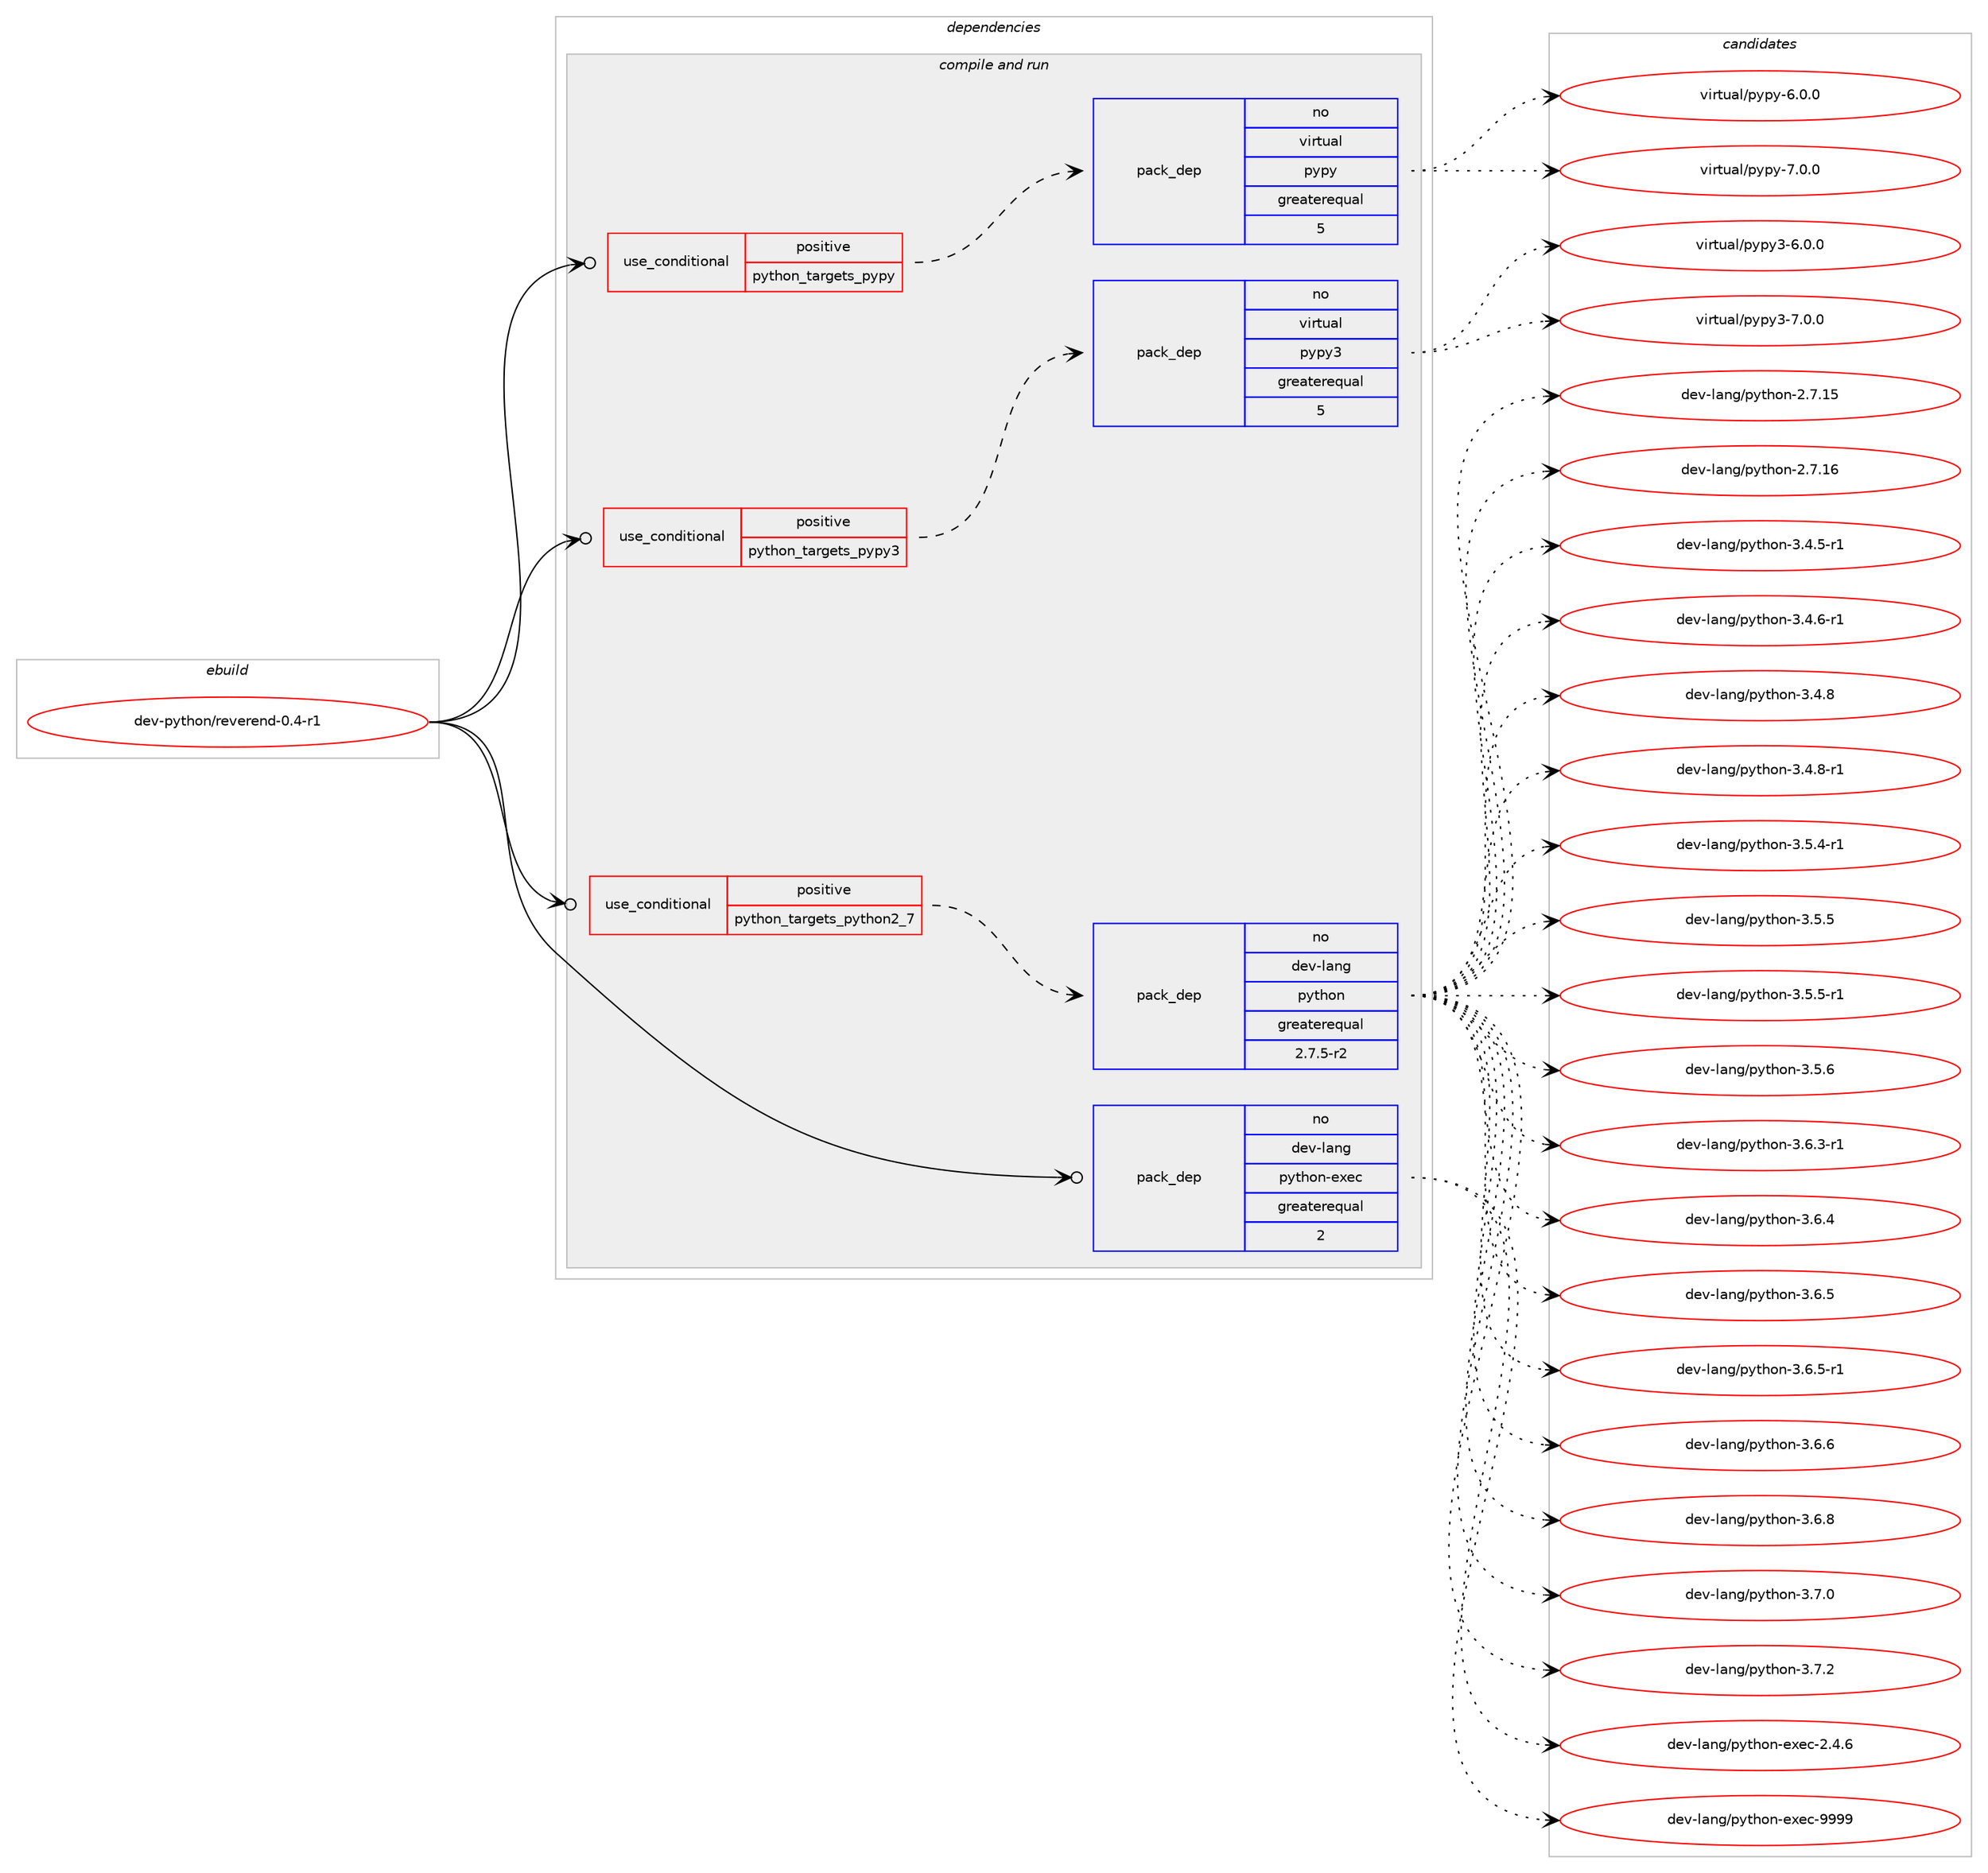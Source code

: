 digraph prolog {

# *************
# Graph options
# *************

newrank=true;
concentrate=true;
compound=true;
graph [rankdir=LR,fontname=Helvetica,fontsize=10,ranksep=1.5];#, ranksep=2.5, nodesep=0.2];
edge  [arrowhead=vee];
node  [fontname=Helvetica,fontsize=10];

# **********
# The ebuild
# **********

subgraph cluster_leftcol {
color=gray;
rank=same;
label=<<i>ebuild</i>>;
id [label="dev-python/reverend-0.4-r1", color=red, width=4, href="../dev-python/reverend-0.4-r1.svg"];
}

# ****************
# The dependencies
# ****************

subgraph cluster_midcol {
color=gray;
label=<<i>dependencies</i>>;
subgraph cluster_compile {
fillcolor="#eeeeee";
style=filled;
label=<<i>compile</i>>;
}
subgraph cluster_compileandrun {
fillcolor="#eeeeee";
style=filled;
label=<<i>compile and run</i>>;
subgraph cond383905 {
dependency1439276 [label=<<TABLE BORDER="0" CELLBORDER="1" CELLSPACING="0" CELLPADDING="4"><TR><TD ROWSPAN="3" CELLPADDING="10">use_conditional</TD></TR><TR><TD>positive</TD></TR><TR><TD>python_targets_pypy</TD></TR></TABLE>>, shape=none, color=red];
subgraph pack1032009 {
dependency1439277 [label=<<TABLE BORDER="0" CELLBORDER="1" CELLSPACING="0" CELLPADDING="4" WIDTH="220"><TR><TD ROWSPAN="6" CELLPADDING="30">pack_dep</TD></TR><TR><TD WIDTH="110">no</TD></TR><TR><TD>virtual</TD></TR><TR><TD>pypy</TD></TR><TR><TD>greaterequal</TD></TR><TR><TD>5</TD></TR></TABLE>>, shape=none, color=blue];
}
dependency1439276:e -> dependency1439277:w [weight=20,style="dashed",arrowhead="vee"];
}
id:e -> dependency1439276:w [weight=20,style="solid",arrowhead="odotvee"];
subgraph cond383906 {
dependency1439278 [label=<<TABLE BORDER="0" CELLBORDER="1" CELLSPACING="0" CELLPADDING="4"><TR><TD ROWSPAN="3" CELLPADDING="10">use_conditional</TD></TR><TR><TD>positive</TD></TR><TR><TD>python_targets_pypy3</TD></TR></TABLE>>, shape=none, color=red];
subgraph pack1032010 {
dependency1439279 [label=<<TABLE BORDER="0" CELLBORDER="1" CELLSPACING="0" CELLPADDING="4" WIDTH="220"><TR><TD ROWSPAN="6" CELLPADDING="30">pack_dep</TD></TR><TR><TD WIDTH="110">no</TD></TR><TR><TD>virtual</TD></TR><TR><TD>pypy3</TD></TR><TR><TD>greaterequal</TD></TR><TR><TD>5</TD></TR></TABLE>>, shape=none, color=blue];
}
dependency1439278:e -> dependency1439279:w [weight=20,style="dashed",arrowhead="vee"];
}
id:e -> dependency1439278:w [weight=20,style="solid",arrowhead="odotvee"];
subgraph cond383907 {
dependency1439280 [label=<<TABLE BORDER="0" CELLBORDER="1" CELLSPACING="0" CELLPADDING="4"><TR><TD ROWSPAN="3" CELLPADDING="10">use_conditional</TD></TR><TR><TD>positive</TD></TR><TR><TD>python_targets_python2_7</TD></TR></TABLE>>, shape=none, color=red];
subgraph pack1032011 {
dependency1439281 [label=<<TABLE BORDER="0" CELLBORDER="1" CELLSPACING="0" CELLPADDING="4" WIDTH="220"><TR><TD ROWSPAN="6" CELLPADDING="30">pack_dep</TD></TR><TR><TD WIDTH="110">no</TD></TR><TR><TD>dev-lang</TD></TR><TR><TD>python</TD></TR><TR><TD>greaterequal</TD></TR><TR><TD>2.7.5-r2</TD></TR></TABLE>>, shape=none, color=blue];
}
dependency1439280:e -> dependency1439281:w [weight=20,style="dashed",arrowhead="vee"];
}
id:e -> dependency1439280:w [weight=20,style="solid",arrowhead="odotvee"];
subgraph pack1032012 {
dependency1439282 [label=<<TABLE BORDER="0" CELLBORDER="1" CELLSPACING="0" CELLPADDING="4" WIDTH="220"><TR><TD ROWSPAN="6" CELLPADDING="30">pack_dep</TD></TR><TR><TD WIDTH="110">no</TD></TR><TR><TD>dev-lang</TD></TR><TR><TD>python-exec</TD></TR><TR><TD>greaterequal</TD></TR><TR><TD>2</TD></TR></TABLE>>, shape=none, color=blue];
}
id:e -> dependency1439282:w [weight=20,style="solid",arrowhead="odotvee"];
}
subgraph cluster_run {
fillcolor="#eeeeee";
style=filled;
label=<<i>run</i>>;
}
}

# **************
# The candidates
# **************

subgraph cluster_choices {
rank=same;
color=gray;
label=<<i>candidates</i>>;

subgraph choice1032009 {
color=black;
nodesep=1;
choice1181051141161179710847112121112121455446484648 [label="virtual/pypy-6.0.0", color=red, width=4,href="../virtual/pypy-6.0.0.svg"];
choice1181051141161179710847112121112121455546484648 [label="virtual/pypy-7.0.0", color=red, width=4,href="../virtual/pypy-7.0.0.svg"];
dependency1439277:e -> choice1181051141161179710847112121112121455446484648:w [style=dotted,weight="100"];
dependency1439277:e -> choice1181051141161179710847112121112121455546484648:w [style=dotted,weight="100"];
}
subgraph choice1032010 {
color=black;
nodesep=1;
choice118105114116117971084711212111212151455446484648 [label="virtual/pypy3-6.0.0", color=red, width=4,href="../virtual/pypy3-6.0.0.svg"];
choice118105114116117971084711212111212151455546484648 [label="virtual/pypy3-7.0.0", color=red, width=4,href="../virtual/pypy3-7.0.0.svg"];
dependency1439279:e -> choice118105114116117971084711212111212151455446484648:w [style=dotted,weight="100"];
dependency1439279:e -> choice118105114116117971084711212111212151455546484648:w [style=dotted,weight="100"];
}
subgraph choice1032011 {
color=black;
nodesep=1;
choice10010111845108971101034711212111610411111045504655464953 [label="dev-lang/python-2.7.15", color=red, width=4,href="../dev-lang/python-2.7.15.svg"];
choice10010111845108971101034711212111610411111045504655464954 [label="dev-lang/python-2.7.16", color=red, width=4,href="../dev-lang/python-2.7.16.svg"];
choice1001011184510897110103471121211161041111104551465246534511449 [label="dev-lang/python-3.4.5-r1", color=red, width=4,href="../dev-lang/python-3.4.5-r1.svg"];
choice1001011184510897110103471121211161041111104551465246544511449 [label="dev-lang/python-3.4.6-r1", color=red, width=4,href="../dev-lang/python-3.4.6-r1.svg"];
choice100101118451089711010347112121116104111110455146524656 [label="dev-lang/python-3.4.8", color=red, width=4,href="../dev-lang/python-3.4.8.svg"];
choice1001011184510897110103471121211161041111104551465246564511449 [label="dev-lang/python-3.4.8-r1", color=red, width=4,href="../dev-lang/python-3.4.8-r1.svg"];
choice1001011184510897110103471121211161041111104551465346524511449 [label="dev-lang/python-3.5.4-r1", color=red, width=4,href="../dev-lang/python-3.5.4-r1.svg"];
choice100101118451089711010347112121116104111110455146534653 [label="dev-lang/python-3.5.5", color=red, width=4,href="../dev-lang/python-3.5.5.svg"];
choice1001011184510897110103471121211161041111104551465346534511449 [label="dev-lang/python-3.5.5-r1", color=red, width=4,href="../dev-lang/python-3.5.5-r1.svg"];
choice100101118451089711010347112121116104111110455146534654 [label="dev-lang/python-3.5.6", color=red, width=4,href="../dev-lang/python-3.5.6.svg"];
choice1001011184510897110103471121211161041111104551465446514511449 [label="dev-lang/python-3.6.3-r1", color=red, width=4,href="../dev-lang/python-3.6.3-r1.svg"];
choice100101118451089711010347112121116104111110455146544652 [label="dev-lang/python-3.6.4", color=red, width=4,href="../dev-lang/python-3.6.4.svg"];
choice100101118451089711010347112121116104111110455146544653 [label="dev-lang/python-3.6.5", color=red, width=4,href="../dev-lang/python-3.6.5.svg"];
choice1001011184510897110103471121211161041111104551465446534511449 [label="dev-lang/python-3.6.5-r1", color=red, width=4,href="../dev-lang/python-3.6.5-r1.svg"];
choice100101118451089711010347112121116104111110455146544654 [label="dev-lang/python-3.6.6", color=red, width=4,href="../dev-lang/python-3.6.6.svg"];
choice100101118451089711010347112121116104111110455146544656 [label="dev-lang/python-3.6.8", color=red, width=4,href="../dev-lang/python-3.6.8.svg"];
choice100101118451089711010347112121116104111110455146554648 [label="dev-lang/python-3.7.0", color=red, width=4,href="../dev-lang/python-3.7.0.svg"];
choice100101118451089711010347112121116104111110455146554650 [label="dev-lang/python-3.7.2", color=red, width=4,href="../dev-lang/python-3.7.2.svg"];
dependency1439281:e -> choice10010111845108971101034711212111610411111045504655464953:w [style=dotted,weight="100"];
dependency1439281:e -> choice10010111845108971101034711212111610411111045504655464954:w [style=dotted,weight="100"];
dependency1439281:e -> choice1001011184510897110103471121211161041111104551465246534511449:w [style=dotted,weight="100"];
dependency1439281:e -> choice1001011184510897110103471121211161041111104551465246544511449:w [style=dotted,weight="100"];
dependency1439281:e -> choice100101118451089711010347112121116104111110455146524656:w [style=dotted,weight="100"];
dependency1439281:e -> choice1001011184510897110103471121211161041111104551465246564511449:w [style=dotted,weight="100"];
dependency1439281:e -> choice1001011184510897110103471121211161041111104551465346524511449:w [style=dotted,weight="100"];
dependency1439281:e -> choice100101118451089711010347112121116104111110455146534653:w [style=dotted,weight="100"];
dependency1439281:e -> choice1001011184510897110103471121211161041111104551465346534511449:w [style=dotted,weight="100"];
dependency1439281:e -> choice100101118451089711010347112121116104111110455146534654:w [style=dotted,weight="100"];
dependency1439281:e -> choice1001011184510897110103471121211161041111104551465446514511449:w [style=dotted,weight="100"];
dependency1439281:e -> choice100101118451089711010347112121116104111110455146544652:w [style=dotted,weight="100"];
dependency1439281:e -> choice100101118451089711010347112121116104111110455146544653:w [style=dotted,weight="100"];
dependency1439281:e -> choice1001011184510897110103471121211161041111104551465446534511449:w [style=dotted,weight="100"];
dependency1439281:e -> choice100101118451089711010347112121116104111110455146544654:w [style=dotted,weight="100"];
dependency1439281:e -> choice100101118451089711010347112121116104111110455146544656:w [style=dotted,weight="100"];
dependency1439281:e -> choice100101118451089711010347112121116104111110455146554648:w [style=dotted,weight="100"];
dependency1439281:e -> choice100101118451089711010347112121116104111110455146554650:w [style=dotted,weight="100"];
}
subgraph choice1032012 {
color=black;
nodesep=1;
choice1001011184510897110103471121211161041111104510112010199455046524654 [label="dev-lang/python-exec-2.4.6", color=red, width=4,href="../dev-lang/python-exec-2.4.6.svg"];
choice10010111845108971101034711212111610411111045101120101994557575757 [label="dev-lang/python-exec-9999", color=red, width=4,href="../dev-lang/python-exec-9999.svg"];
dependency1439282:e -> choice1001011184510897110103471121211161041111104510112010199455046524654:w [style=dotted,weight="100"];
dependency1439282:e -> choice10010111845108971101034711212111610411111045101120101994557575757:w [style=dotted,weight="100"];
}
}

}
